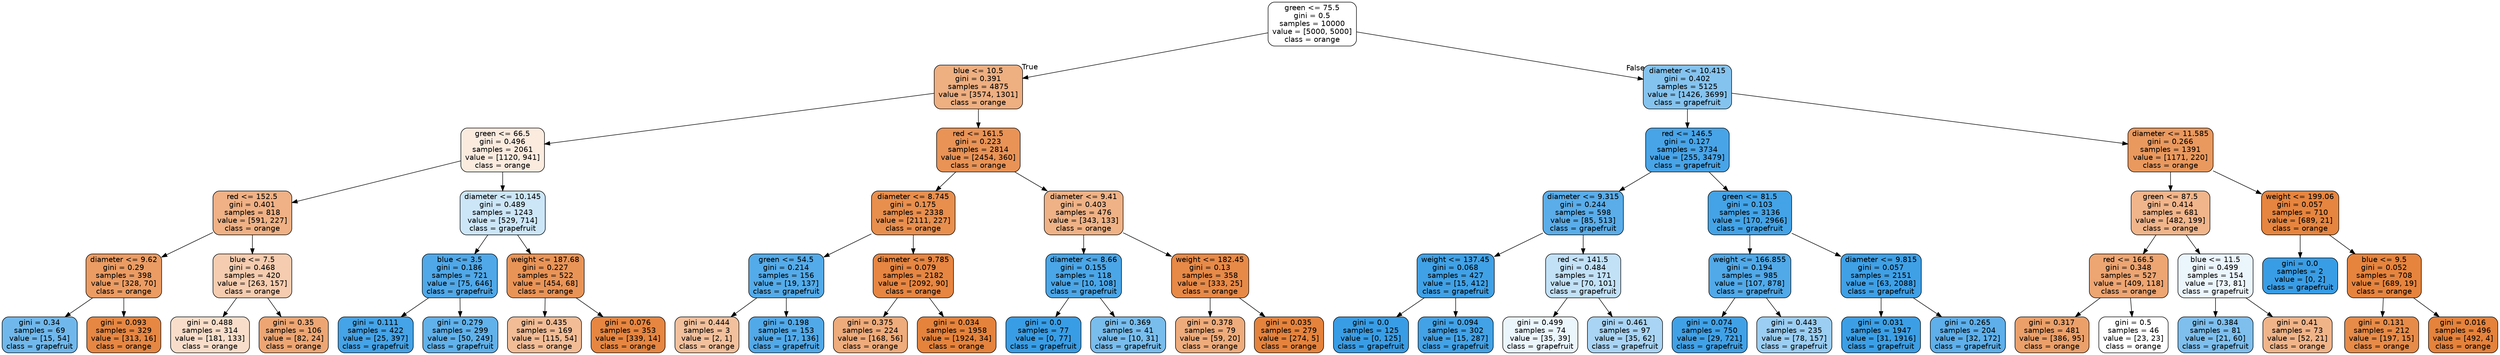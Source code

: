 digraph Tree {
node [shape=box, style="filled, rounded", color="black", fontname="helvetica"] ;
edge [fontname="helvetica"] ;
0 [label="green <= 75.5\ngini = 0.5\nsamples = 10000\nvalue = [5000, 5000]\nclass = orange", fillcolor="#ffffff"] ;
1 [label="blue <= 10.5\ngini = 0.391\nsamples = 4875\nvalue = [3574, 1301]\nclass = orange", fillcolor="#eeaf81"] ;
0 -> 1 [labeldistance=2.5, labelangle=45, headlabel="True"] ;
2 [label="green <= 66.5\ngini = 0.496\nsamples = 2061\nvalue = [1120, 941]\nclass = orange", fillcolor="#fbebdf"] ;
1 -> 2 ;
3 [label="red <= 152.5\ngini = 0.401\nsamples = 818\nvalue = [591, 227]\nclass = orange", fillcolor="#efb185"] ;
2 -> 3 ;
4 [label="diameter <= 9.62\ngini = 0.29\nsamples = 398\nvalue = [328, 70]\nclass = orange", fillcolor="#eb9c63"] ;
3 -> 4 ;
5 [label="gini = 0.34\nsamples = 69\nvalue = [15, 54]\nclass = grapefruit", fillcolor="#70b8ec"] ;
4 -> 5 ;
6 [label="gini = 0.093\nsamples = 329\nvalue = [313, 16]\nclass = orange", fillcolor="#e68743"] ;
4 -> 6 ;
7 [label="blue <= 7.5\ngini = 0.468\nsamples = 420\nvalue = [263, 157]\nclass = orange", fillcolor="#f5ccaf"] ;
3 -> 7 ;
8 [label="gini = 0.488\nsamples = 314\nvalue = [181, 133]\nclass = orange", fillcolor="#f8deca"] ;
7 -> 8 ;
9 [label="gini = 0.35\nsamples = 106\nvalue = [82, 24]\nclass = orange", fillcolor="#eda673"] ;
7 -> 9 ;
10 [label="diameter <= 10.145\ngini = 0.489\nsamples = 1243\nvalue = [529, 714]\nclass = grapefruit", fillcolor="#cce6f8"] ;
2 -> 10 ;
11 [label="blue <= 3.5\ngini = 0.186\nsamples = 721\nvalue = [75, 646]\nclass = grapefruit", fillcolor="#50a8e8"] ;
10 -> 11 ;
12 [label="gini = 0.111\nsamples = 422\nvalue = [25, 397]\nclass = grapefruit", fillcolor="#45a3e7"] ;
11 -> 12 ;
13 [label="gini = 0.279\nsamples = 299\nvalue = [50, 249]\nclass = grapefruit", fillcolor="#61b1ea"] ;
11 -> 13 ;
14 [label="weight <= 187.68\ngini = 0.227\nsamples = 522\nvalue = [454, 68]\nclass = orange", fillcolor="#e99457"] ;
10 -> 14 ;
15 [label="gini = 0.435\nsamples = 169\nvalue = [115, 54]\nclass = orange", fillcolor="#f1bc96"] ;
14 -> 15 ;
16 [label="gini = 0.076\nsamples = 353\nvalue = [339, 14]\nclass = orange", fillcolor="#e68641"] ;
14 -> 16 ;
17 [label="red <= 161.5\ngini = 0.223\nsamples = 2814\nvalue = [2454, 360]\nclass = orange", fillcolor="#e99356"] ;
1 -> 17 ;
18 [label="diameter <= 8.745\ngini = 0.175\nsamples = 2338\nvalue = [2111, 227]\nclass = orange", fillcolor="#e88f4e"] ;
17 -> 18 ;
19 [label="green <= 54.5\ngini = 0.214\nsamples = 156\nvalue = [19, 137]\nclass = grapefruit", fillcolor="#54abe9"] ;
18 -> 19 ;
20 [label="gini = 0.444\nsamples = 3\nvalue = [2, 1]\nclass = orange", fillcolor="#f2c09c"] ;
19 -> 20 ;
21 [label="gini = 0.198\nsamples = 153\nvalue = [17, 136]\nclass = grapefruit", fillcolor="#52a9e8"] ;
19 -> 21 ;
22 [label="diameter <= 9.785\ngini = 0.079\nsamples = 2182\nvalue = [2092, 90]\nclass = orange", fillcolor="#e68642"] ;
18 -> 22 ;
23 [label="gini = 0.375\nsamples = 224\nvalue = [168, 56]\nclass = orange", fillcolor="#eeab7b"] ;
22 -> 23 ;
24 [label="gini = 0.034\nsamples = 1958\nvalue = [1924, 34]\nclass = orange", fillcolor="#e5833c"] ;
22 -> 24 ;
25 [label="diameter <= 9.41\ngini = 0.403\nsamples = 476\nvalue = [343, 133]\nclass = orange", fillcolor="#efb286"] ;
17 -> 25 ;
26 [label="diameter <= 8.66\ngini = 0.155\nsamples = 118\nvalue = [10, 108]\nclass = grapefruit", fillcolor="#4ba6e7"] ;
25 -> 26 ;
27 [label="gini = 0.0\nsamples = 77\nvalue = [0, 77]\nclass = grapefruit", fillcolor="#399de5"] ;
26 -> 27 ;
28 [label="gini = 0.369\nsamples = 41\nvalue = [10, 31]\nclass = grapefruit", fillcolor="#79bded"] ;
26 -> 28 ;
29 [label="weight <= 182.45\ngini = 0.13\nsamples = 358\nvalue = [333, 25]\nclass = orange", fillcolor="#e78a48"] ;
25 -> 29 ;
30 [label="gini = 0.378\nsamples = 79\nvalue = [59, 20]\nclass = orange", fillcolor="#eeac7c"] ;
29 -> 30 ;
31 [label="gini = 0.035\nsamples = 279\nvalue = [274, 5]\nclass = orange", fillcolor="#e5833d"] ;
29 -> 31 ;
32 [label="diameter <= 10.415\ngini = 0.402\nsamples = 5125\nvalue = [1426, 3699]\nclass = grapefruit", fillcolor="#85c3ef"] ;
0 -> 32 [labeldistance=2.5, labelangle=-45, headlabel="False"] ;
33 [label="red <= 146.5\ngini = 0.127\nsamples = 3734\nvalue = [255, 3479]\nclass = grapefruit", fillcolor="#48a4e7"] ;
32 -> 33 ;
34 [label="diameter <= 9.315\ngini = 0.244\nsamples = 598\nvalue = [85, 513]\nclass = grapefruit", fillcolor="#5aade9"] ;
33 -> 34 ;
35 [label="weight <= 137.45\ngini = 0.068\nsamples = 427\nvalue = [15, 412]\nclass = grapefruit", fillcolor="#40a1e6"] ;
34 -> 35 ;
36 [label="gini = 0.0\nsamples = 125\nvalue = [0, 125]\nclass = grapefruit", fillcolor="#399de5"] ;
35 -> 36 ;
37 [label="gini = 0.094\nsamples = 302\nvalue = [15, 287]\nclass = grapefruit", fillcolor="#43a2e6"] ;
35 -> 37 ;
38 [label="red <= 141.5\ngini = 0.484\nsamples = 171\nvalue = [70, 101]\nclass = grapefruit", fillcolor="#c2e1f7"] ;
34 -> 38 ;
39 [label="gini = 0.499\nsamples = 74\nvalue = [35, 39]\nclass = grapefruit", fillcolor="#ebf5fc"] ;
38 -> 39 ;
40 [label="gini = 0.461\nsamples = 97\nvalue = [35, 62]\nclass = grapefruit", fillcolor="#a9d4f4"] ;
38 -> 40 ;
41 [label="green <= 81.5\ngini = 0.103\nsamples = 3136\nvalue = [170, 2966]\nclass = grapefruit", fillcolor="#44a3e6"] ;
33 -> 41 ;
42 [label="weight <= 166.855\ngini = 0.194\nsamples = 985\nvalue = [107, 878]\nclass = grapefruit", fillcolor="#51a9e8"] ;
41 -> 42 ;
43 [label="gini = 0.074\nsamples = 750\nvalue = [29, 721]\nclass = grapefruit", fillcolor="#41a1e6"] ;
42 -> 43 ;
44 [label="gini = 0.443\nsamples = 235\nvalue = [78, 157]\nclass = grapefruit", fillcolor="#9bcef2"] ;
42 -> 44 ;
45 [label="diameter <= 9.815\ngini = 0.057\nsamples = 2151\nvalue = [63, 2088]\nclass = grapefruit", fillcolor="#3fa0e6"] ;
41 -> 45 ;
46 [label="gini = 0.031\nsamples = 1947\nvalue = [31, 1916]\nclass = grapefruit", fillcolor="#3c9fe5"] ;
45 -> 46 ;
47 [label="gini = 0.265\nsamples = 204\nvalue = [32, 172]\nclass = grapefruit", fillcolor="#5eafea"] ;
45 -> 47 ;
48 [label="diameter <= 11.585\ngini = 0.266\nsamples = 1391\nvalue = [1171, 220]\nclass = orange", fillcolor="#ea995e"] ;
32 -> 48 ;
49 [label="green <= 87.5\ngini = 0.414\nsamples = 681\nvalue = [482, 199]\nclass = orange", fillcolor="#f0b58b"] ;
48 -> 49 ;
50 [label="red <= 166.5\ngini = 0.348\nsamples = 527\nvalue = [409, 118]\nclass = orange", fillcolor="#eda572"] ;
49 -> 50 ;
51 [label="gini = 0.317\nsamples = 481\nvalue = [386, 95]\nclass = orange", fillcolor="#eba06a"] ;
50 -> 51 ;
52 [label="gini = 0.5\nsamples = 46\nvalue = [23, 23]\nclass = orange", fillcolor="#ffffff"] ;
50 -> 52 ;
53 [label="blue <= 11.5\ngini = 0.499\nsamples = 154\nvalue = [73, 81]\nclass = grapefruit", fillcolor="#ebf5fc"] ;
49 -> 53 ;
54 [label="gini = 0.384\nsamples = 81\nvalue = [21, 60]\nclass = grapefruit", fillcolor="#7ebfee"] ;
53 -> 54 ;
55 [label="gini = 0.41\nsamples = 73\nvalue = [52, 21]\nclass = orange", fillcolor="#f0b489"] ;
53 -> 55 ;
56 [label="weight <= 199.06\ngini = 0.057\nsamples = 710\nvalue = [689, 21]\nclass = orange", fillcolor="#e6853f"] ;
48 -> 56 ;
57 [label="gini = 0.0\nsamples = 2\nvalue = [0, 2]\nclass = grapefruit", fillcolor="#399de5"] ;
56 -> 57 ;
58 [label="blue <= 9.5\ngini = 0.052\nsamples = 708\nvalue = [689, 19]\nclass = orange", fillcolor="#e6843e"] ;
56 -> 58 ;
59 [label="gini = 0.131\nsamples = 212\nvalue = [197, 15]\nclass = orange", fillcolor="#e78b48"] ;
58 -> 59 ;
60 [label="gini = 0.016\nsamples = 496\nvalue = [492, 4]\nclass = orange", fillcolor="#e5823b"] ;
58 -> 60 ;
}